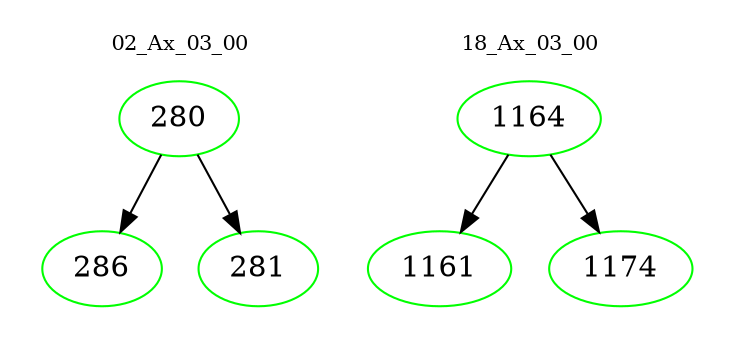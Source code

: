 digraph{
subgraph cluster_0 {
color = white
label = "02_Ax_03_00";
fontsize=10;
T0_280 [label="280", color="green"]
T0_280 -> T0_286 [color="black"]
T0_286 [label="286", color="green"]
T0_280 -> T0_281 [color="black"]
T0_281 [label="281", color="green"]
}
subgraph cluster_1 {
color = white
label = "18_Ax_03_00";
fontsize=10;
T1_1164 [label="1164", color="green"]
T1_1164 -> T1_1161 [color="black"]
T1_1161 [label="1161", color="green"]
T1_1164 -> T1_1174 [color="black"]
T1_1174 [label="1174", color="green"]
}
}
